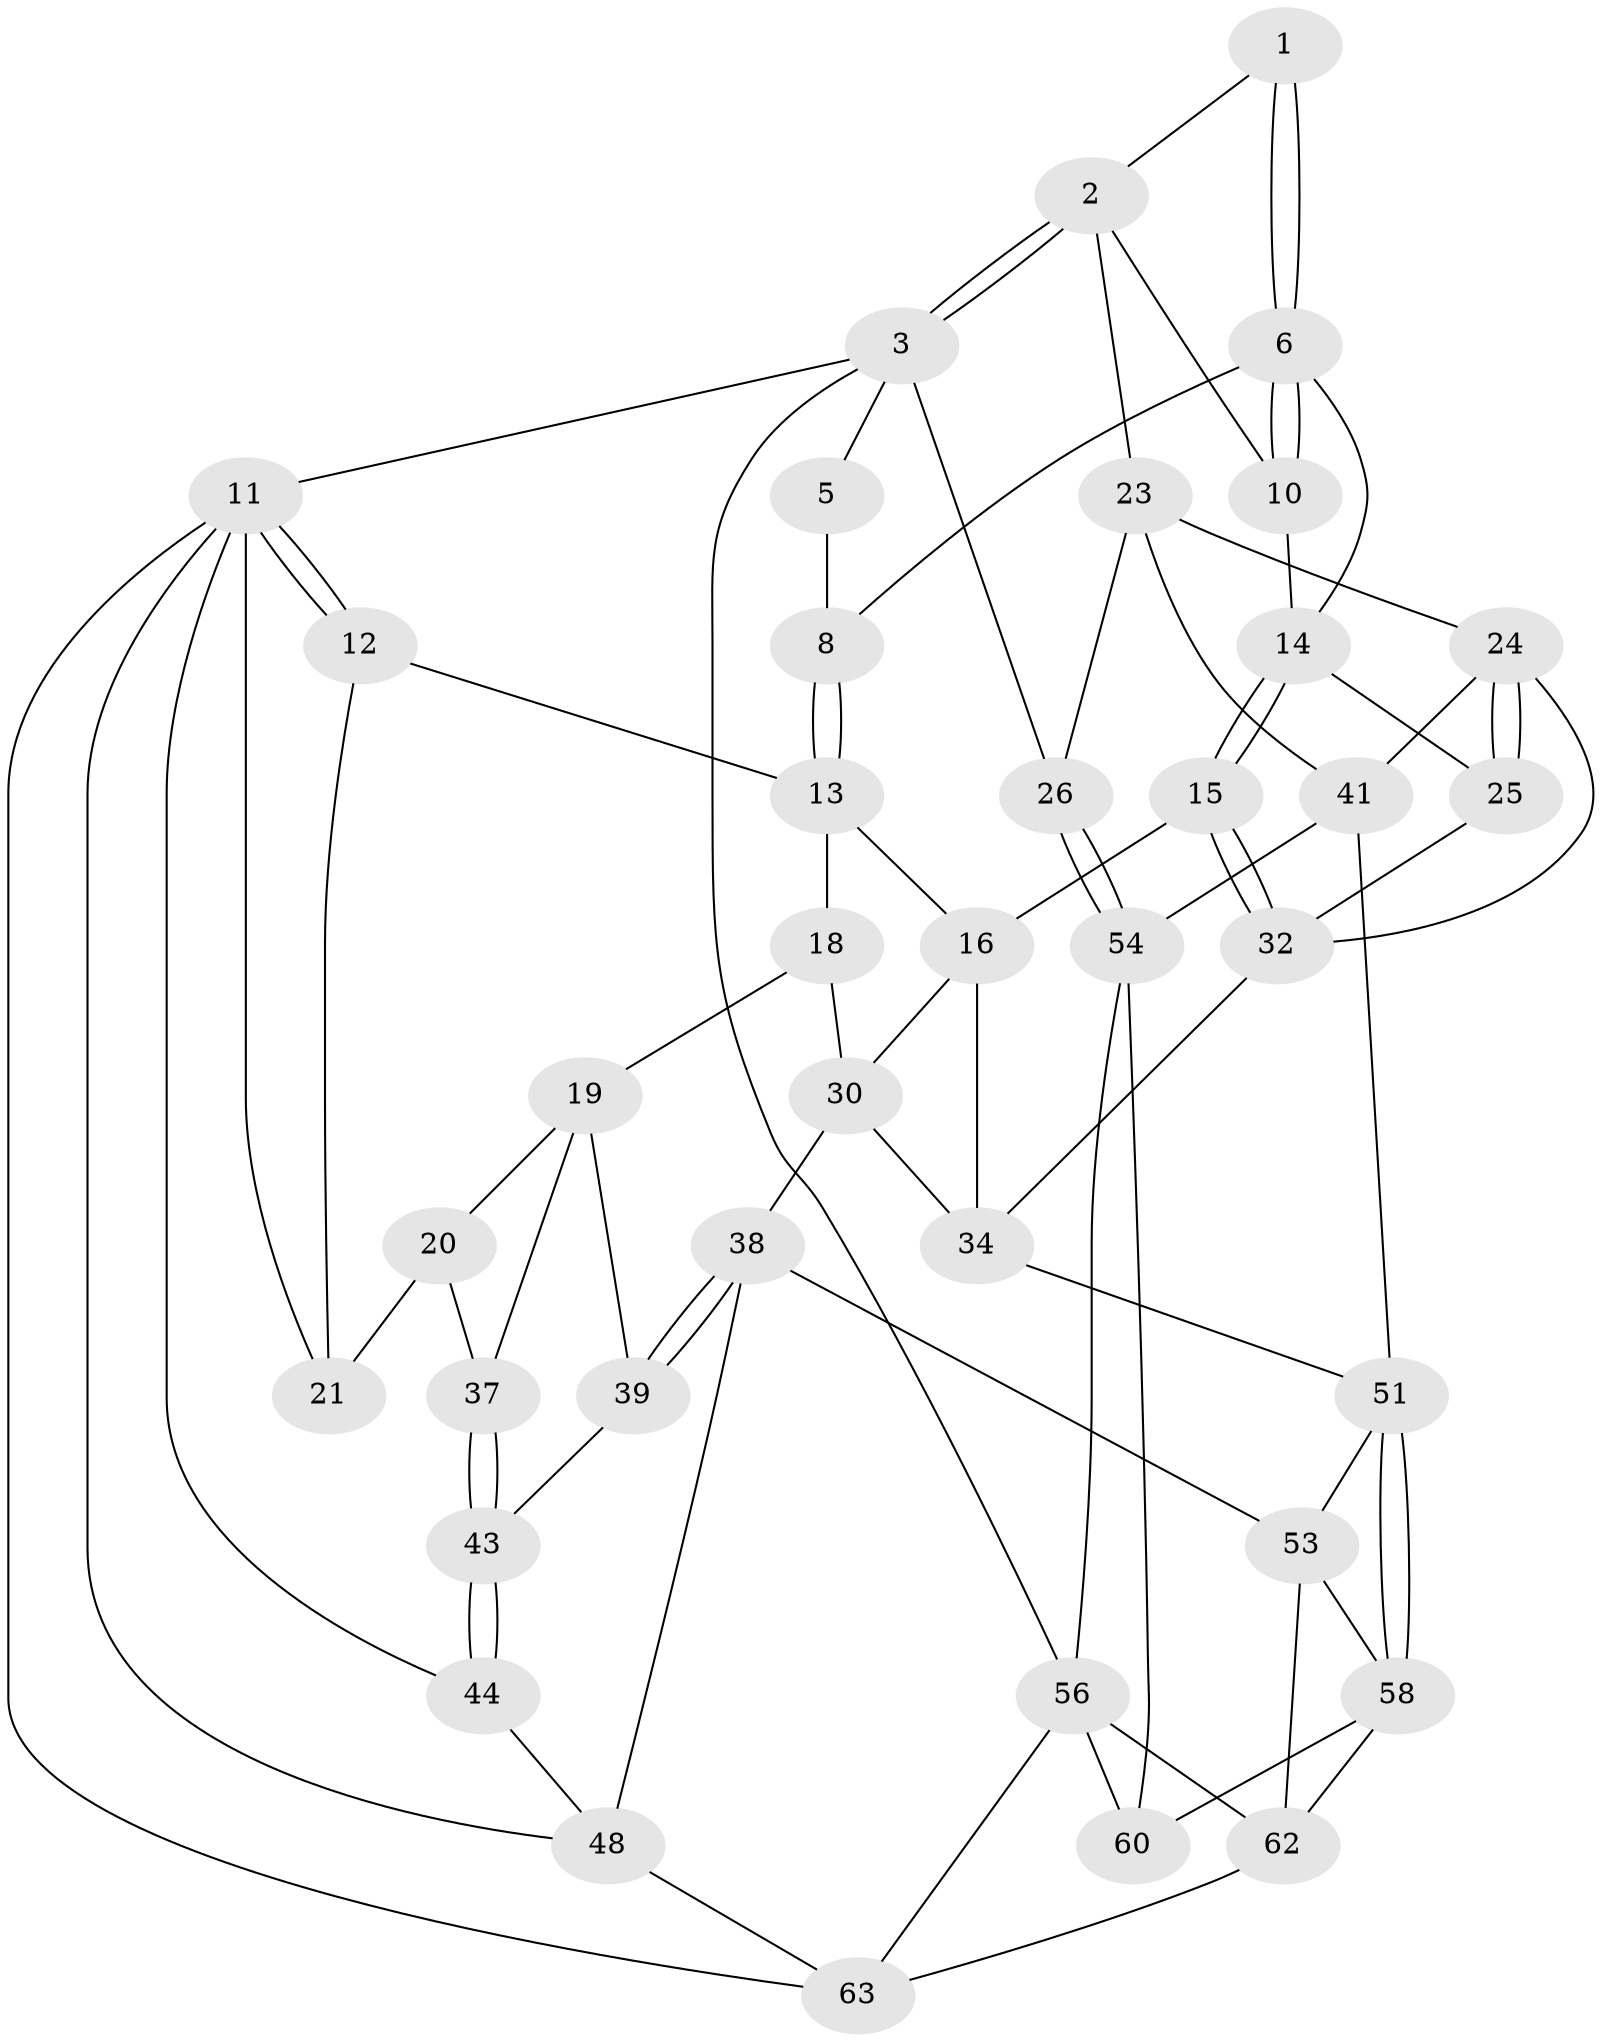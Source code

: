 // original degree distribution, {3: 0.03076923076923077, 4: 0.27692307692307694, 5: 0.46153846153846156, 6: 0.23076923076923078}
// Generated by graph-tools (version 1.1) at 2025/11/02/27/25 16:11:59]
// undirected, 39 vertices, 84 edges
graph export_dot {
graph [start="1"]
  node [color=gray90,style=filled];
  1 [pos="+0.8230061188885727+0"];
  2 [pos="+0.9330183620882391+0.13549930369257204",super="+9"];
  3 [pos="+1+0.33237094065773193",super="+4"];
  5 [pos="+0.8182873546950553+0"];
  6 [pos="+0.7661943253157253+0.20739478361674976",super="+7"];
  8 [pos="+0.409884170151833+0"];
  10 [pos="+0.7692286539282588+0.2189002762059243"];
  11 [pos="+0+0",super="+45"];
  12 [pos="+0.3670695114045002+0"];
  13 [pos="+0.3886608096879173+0",super="+17"];
  14 [pos="+0.5655907197218515+0.28499411203031805",super="+22"];
  15 [pos="+0.5293556895764702+0.2921380973011637"];
  16 [pos="+0.5012973014140532+0.2870683513353977",super="+29"];
  18 [pos="+0.3245770206788356+0.2869341149503181"];
  19 [pos="+0.14680572830151428+0.31340593103929326",super="+36"];
  20 [pos="+0.14454836291703457+0.30987955157781166",super="+35"];
  21 [pos="+0.14737552054005765+0.24714883300100993",super="+28"];
  23 [pos="+0.8352481623036253+0.28842139902179553",super="+27"];
  24 [pos="+0.7416362316731412+0.4264628487937037",super="+40"];
  25 [pos="+0.6848082859905218+0.3437021761127379"];
  26 [pos="+1+0.34689139643615974"];
  30 [pos="+0.3996886700508914+0.4603129532096216",super="+31"];
  32 [pos="+0.6242794695308629+0.40948176776889145",super="+33"];
  34 [pos="+0.5779922519569576+0.48785276960561114",super="+42"];
  37 [pos="+0+0.3924124251130956"];
  38 [pos="+0.2850368381149441+0.4875857936401259",super="+47"];
  39 [pos="+0.17375967103504847+0.44307563845409564"];
  41 [pos="+0.7679740994795735+0.6161702909313947",super="+50"];
  43 [pos="+0+0.600715002094117",super="+46"];
  44 [pos="+0+0.677925898020988",super="+49"];
  48 [pos="+0.23290608988551664+0.8249580285920215",super="+64"];
  51 [pos="+0.7061438414502749+0.6785012117040045",super="+52"];
  53 [pos="+0.39790448419388547+0.7042176931974435",super="+59"];
  54 [pos="+1+0.7842081963428842",super="+55"];
  56 [pos="+1+1",super="+57"];
  58 [pos="+0.6899561151562649+0.7034082327399704",super="+61"];
  60 [pos="+0.8298606820994856+0.8177966013295168"];
  62 [pos="+0.5151795406240457+1",super="+65"];
  63 [pos="+0.31339090924029867+1"];
  1 -- 2;
  1 -- 6;
  1 -- 6;
  2 -- 3;
  2 -- 3;
  2 -- 10;
  2 -- 23;
  3 -- 26;
  3 -- 56;
  3 -- 11;
  3 -- 5;
  5 -- 8;
  6 -- 10;
  6 -- 10;
  6 -- 8;
  6 -- 14;
  8 -- 13;
  8 -- 13;
  10 -- 14;
  11 -- 12;
  11 -- 12;
  11 -- 21;
  11 -- 48;
  11 -- 44;
  11 -- 63;
  12 -- 13;
  12 -- 21;
  13 -- 16;
  13 -- 18;
  14 -- 15;
  14 -- 15;
  14 -- 25;
  15 -- 16;
  15 -- 32;
  15 -- 32;
  16 -- 34;
  16 -- 30;
  18 -- 19;
  18 -- 30;
  19 -- 20;
  19 -- 37;
  19 -- 39;
  20 -- 21 [weight=2];
  20 -- 37;
  23 -- 24;
  23 -- 41;
  23 -- 26;
  24 -- 25;
  24 -- 25;
  24 -- 41;
  24 -- 32;
  25 -- 32;
  26 -- 54;
  26 -- 54;
  30 -- 34;
  30 -- 38;
  32 -- 34;
  34 -- 51;
  37 -- 43;
  37 -- 43;
  38 -- 39;
  38 -- 39;
  38 -- 48;
  38 -- 53;
  39 -- 43;
  41 -- 51;
  41 -- 54;
  43 -- 44 [weight=2];
  43 -- 44;
  44 -- 48;
  48 -- 63;
  51 -- 58;
  51 -- 58;
  51 -- 53;
  53 -- 58;
  53 -- 62;
  54 -- 56;
  54 -- 60;
  56 -- 63;
  56 -- 60;
  56 -- 62;
  58 -- 60;
  58 -- 62;
  62 -- 63;
}
